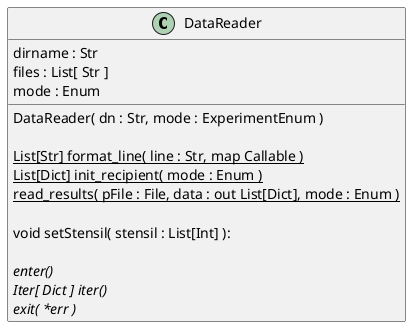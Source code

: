 @startuml

class DataReader {
    dirname : Str
    files : List[ Str ]
    mode : Enum
    DataReader( dn : Str, mode : ExperimentEnum )

    {static} List[Str] format_line( line : Str, map Callable )
    {static} List[Dict] init_recipient( mode : Enum )
    {static} read_results( pFile : File, data : out List[Dict], mode : Enum )

    void setStensil( stensil : List[Int] ):

    {abstract} enter()
    {abstract} Iter[ Dict ] iter()
    {abstract} exit( *err )
}

        
@enduml
